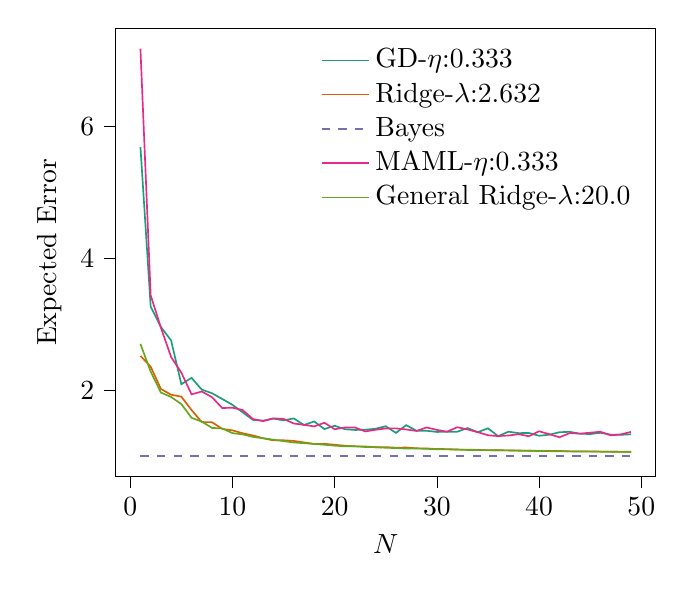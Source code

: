 % This file was created with tikzplotlib v0.10.1.
\begin{tikzpicture}

\definecolor{chocolate217952}{RGB}{217,95,2}
\definecolor{darkcyan27158119}{RGB}{27,158,119}
\definecolor{darkgray176}{RGB}{176,176,176}
\definecolor{deeppink23141138}{RGB}{231,41,138}
\definecolor{lightslategray117112179}{RGB}{117,112,179}
\definecolor{olivedrab10216630}{RGB}{102,166,30}

\begin{axis}[
legend cell align={left},
legend style={fill opacity=0.8, draw opacity=1, text opacity=1, draw=none},
tick align=outside,
tick pos=left,
x grid style={darkgray176},
xlabel={\(\displaystyle N\)},
xmin=-1.4, xmax=51.4,
xtick style={color=black},
y grid style={darkgray176},
ylabel={Expected Error},
ymin=0.691, ymax=7.487,
ytick style={color=black}
]
\addplot [semithick, darkcyan27158119]
table {%
1 5.686
2 3.268
3 2.958
4 2.754
5 2.091
6 2.187
7 2.008
8 1.954
9 1.867
10 1.778
11 1.664
12 1.55
13 1.538
14 1.569
15 1.543
16 1.572
17 1.472
18 1.526
19 1.41
20 1.461
21 1.408
22 1.397
23 1.401
24 1.415
25 1.454
26 1.353
27 1.47
28 1.386
29 1.385
30 1.367
31 1.37
32 1.371
33 1.426
34 1.363
35 1.422
36 1.303
37 1.371
38 1.349
39 1.352
40 1.309
41 1.325
42 1.363
43 1.369
44 1.34
45 1.335
46 1.354
47 1.327
48 1.323
49 1.332
};
\addlegendentry{GD-$\eta$:0.333}
\addplot [semithick, chocolate217952]
table {%
1 2.521
2 2.356
3 2.019
4 1.931
5 1.902
6 1.699
7 1.517
8 1.515
9 1.413
10 1.391
11 1.347
12 1.314
13 1.272
14 1.239
15 1.241
16 1.231
17 1.208
18 1.185
19 1.187
20 1.173
21 1.158
22 1.149
23 1.147
24 1.135
25 1.137
26 1.128
27 1.131
28 1.119
29 1.117
30 1.108
31 1.107
32 1.1
33 1.098
34 1.095
35 1.091
36 1.09
37 1.087
38 1.085
39 1.083
40 1.08
41 1.077
42 1.078
43 1.073
44 1.073
45 1.072
46 1.069
47 1.068
48 1.065
49 1.067
};
\addlegendentry{Ridge-$\lambda$:2.632}
\addplot [semithick, lightslategray117112179, dashed]
table {%
1 1.0
2 1.0
3 1.0
4 1.0
5 1.0
6 1.0
7 1.0
8 1.0
9 1.0
10 1.0
11 1.0
12 1.0
13 1.0
14 1.0
15 1.0
16 1.0
17 1.0
18 1.0
19 1.0
20 1.0
21 1.0
22 1.0
23 1.0
24 1.0
25 1.0
26 1.0
27 1.0
28 1.0
29 1.0
30 1.0
31 1.0
32 1.0
33 1.0
34 1.0
35 1.0
36 1.0
37 1.0
38 1.0
39 1.0
40 1.0
41 1.0
42 1.0
43 1.0
44 1.0
45 1.0
46 1.0
47 1.0
48 1.0
49 1.0
};
\addlegendentry{Bayes}
\addplot [semithick, deeppink23141138]
table {%
1 7.178
2 3.44
3 2.948
4 2.502
5 2.266
6 1.937
7 1.98
8 1.894
9 1.729
10 1.735
11 1.699
12 1.563
13 1.531
14 1.573
15 1.565
16 1.495
17 1.475
18 1.451
19 1.506
20 1.408
21 1.434
22 1.434
23 1.375
24 1.4
25 1.42
26 1.421
27 1.405
28 1.382
29 1.435
30 1.398
31 1.371
32 1.439
33 1.405
34 1.364
35 1.317
36 1.304
37 1.313
38 1.333
39 1.302
40 1.377
41 1.333
42 1.286
43 1.35
44 1.341
45 1.356
46 1.37
47 1.316
48 1.33
49 1.368
};
\addlegendentry{MAML-$\eta$:0.333}
\addplot [semithick, olivedrab10216630]
table {%
1 2.701
2 2.281
3 1.964
4 1.897
5 1.79
6 1.581
7 1.524
8 1.428
9 1.421
10 1.349
11 1.33
12 1.292
13 1.271
14 1.25
15 1.228
16 1.207
17 1.197
18 1.185
19 1.173
20 1.159
21 1.149
22 1.149
23 1.139
24 1.136
25 1.127
26 1.123
27 1.115
28 1.116
29 1.111
30 1.105
31 1.103
32 1.1
33 1.094
34 1.092
35 1.091
36 1.089
37 1.087
38 1.083
39 1.082
40 1.078
41 1.076
42 1.074
43 1.072
44 1.071
45 1.069
46 1.068
47 1.067
48 1.065
49 1.064
};
\addlegendentry{General Ridge-$\lambda$:20.0}
\end{axis}

\end{tikzpicture}
